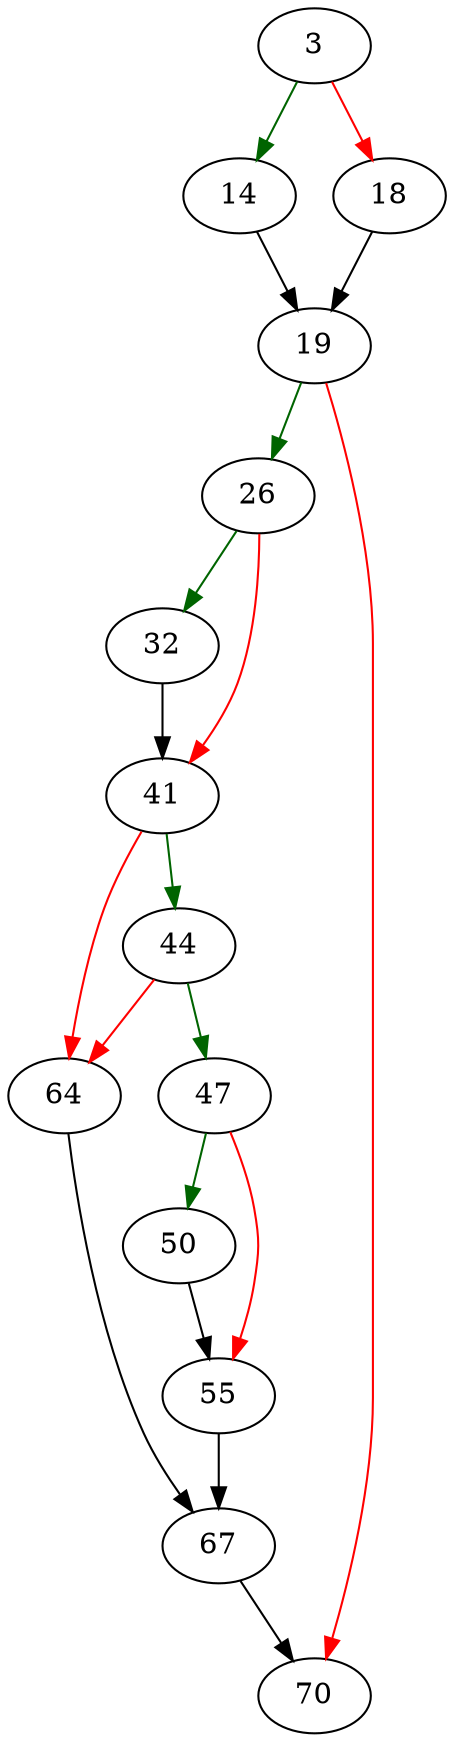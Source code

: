 strict digraph "idxAppendText" {
	// Node definitions.
	3 [entry=true];
	14;
	18;
	19;
	26;
	70;
	32;
	41;
	44;
	64;
	47;
	50;
	55;
	67;

	// Edge definitions.
	3 -> 14 [
		color=darkgreen
		cond=true
	];
	3 -> 18 [
		color=red
		cond=false
	];
	14 -> 19;
	18 -> 19;
	19 -> 26 [
		color=darkgreen
		cond=true
	];
	19 -> 70 [
		color=red
		cond=false
	];
	26 -> 32 [
		color=darkgreen
		cond=true
	];
	26 -> 41 [
		color=red
		cond=false
	];
	32 -> 41;
	41 -> 44 [
		color=darkgreen
		cond=true
	];
	41 -> 64 [
		color=red
		cond=false
	];
	44 -> 64 [
		color=red
		cond=false
	];
	44 -> 47 [
		color=darkgreen
		cond=true
	];
	64 -> 67;
	47 -> 50 [
		color=darkgreen
		cond=true
	];
	47 -> 55 [
		color=red
		cond=false
	];
	50 -> 55;
	55 -> 67;
	67 -> 70;
}